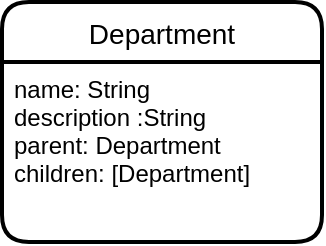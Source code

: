 <mxfile version="13.9.9" type="device"><diagram id="R2lEEEUBdFMjLlhIrx00" name="Page-1"><mxGraphModel dx="1186" dy="875" grid="1" gridSize="10" guides="1" tooltips="1" connect="1" arrows="1" fold="1" page="1" pageScale="1" pageWidth="850" pageHeight="1100" math="0" shadow="0" extFonts="Permanent Marker^https://fonts.googleapis.com/css?family=Permanent+Marker"><root><mxCell id="0"/><mxCell id="1" parent="0"/><mxCell id="vpip2rjRmdgM5sDp1JzX-1" value="Department" style="swimlane;childLayout=stackLayout;horizontal=1;startSize=30;horizontalStack=0;rounded=1;fontSize=14;fontStyle=0;strokeWidth=2;resizeParent=0;resizeLast=1;shadow=0;dashed=0;align=center;" vertex="1" parent="1"><mxGeometry x="330" y="280" width="160" height="120" as="geometry"/></mxCell><mxCell id="vpip2rjRmdgM5sDp1JzX-2" value="name: String&#10;description :String&#10;parent: Department&#10;children: [Department]" style="align=left;strokeColor=none;fillColor=none;spacingLeft=4;fontSize=12;verticalAlign=top;resizable=0;rotatable=0;part=1;" vertex="1" parent="vpip2rjRmdgM5sDp1JzX-1"><mxGeometry y="30" width="160" height="90" as="geometry"/></mxCell></root></mxGraphModel></diagram></mxfile>